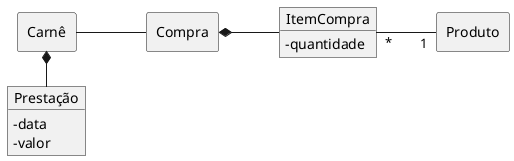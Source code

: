 @startuml mod03ima06
allow_mixing
skinparam ClassAttributeIconSize 0
object "Prestação" as pr 
pr : - data
pr : - valor 
rectangle "Carnê" as ca 
rectangle "Compra" as co 
object "ItemCompra" as it 
it : - quantidade 
rectangle "Produto" as po
left to right direction
pr -left-* ca 
ca -- co
co *-- it
it "*"--"1" po
@enduml